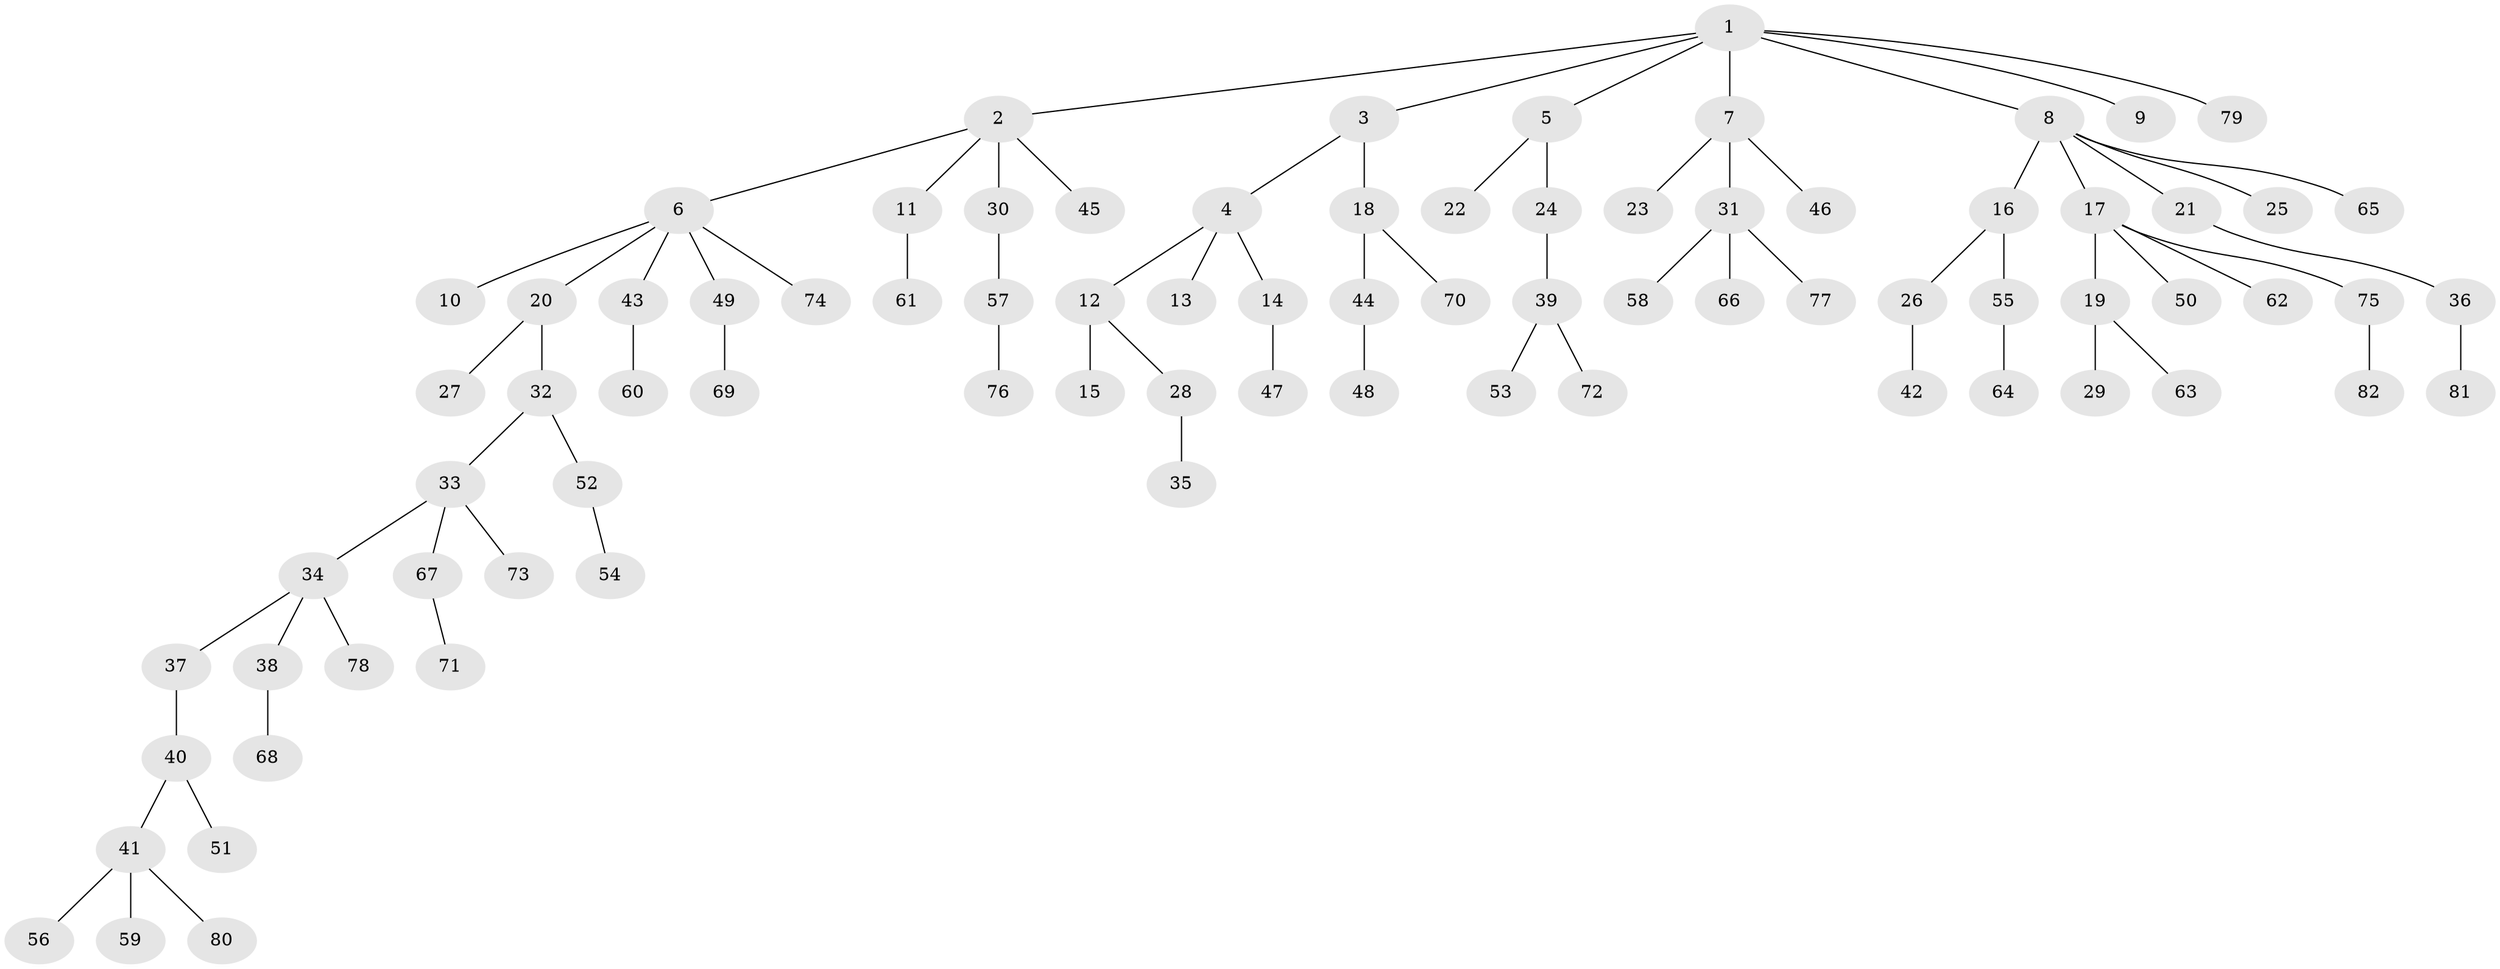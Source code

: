 // coarse degree distribution, {6: 0.05555555555555555, 5: 0.05555555555555555, 4: 0.037037037037037035, 2: 0.12962962962962962, 3: 0.1111111111111111, 1: 0.6111111111111112}
// Generated by graph-tools (version 1.1) at 2025/52/02/27/25 19:52:12]
// undirected, 82 vertices, 81 edges
graph export_dot {
graph [start="1"]
  node [color=gray90,style=filled];
  1;
  2;
  3;
  4;
  5;
  6;
  7;
  8;
  9;
  10;
  11;
  12;
  13;
  14;
  15;
  16;
  17;
  18;
  19;
  20;
  21;
  22;
  23;
  24;
  25;
  26;
  27;
  28;
  29;
  30;
  31;
  32;
  33;
  34;
  35;
  36;
  37;
  38;
  39;
  40;
  41;
  42;
  43;
  44;
  45;
  46;
  47;
  48;
  49;
  50;
  51;
  52;
  53;
  54;
  55;
  56;
  57;
  58;
  59;
  60;
  61;
  62;
  63;
  64;
  65;
  66;
  67;
  68;
  69;
  70;
  71;
  72;
  73;
  74;
  75;
  76;
  77;
  78;
  79;
  80;
  81;
  82;
  1 -- 2;
  1 -- 3;
  1 -- 5;
  1 -- 7;
  1 -- 8;
  1 -- 9;
  1 -- 79;
  2 -- 6;
  2 -- 11;
  2 -- 30;
  2 -- 45;
  3 -- 4;
  3 -- 18;
  4 -- 12;
  4 -- 13;
  4 -- 14;
  5 -- 22;
  5 -- 24;
  6 -- 10;
  6 -- 20;
  6 -- 43;
  6 -- 49;
  6 -- 74;
  7 -- 23;
  7 -- 31;
  7 -- 46;
  8 -- 16;
  8 -- 17;
  8 -- 21;
  8 -- 25;
  8 -- 65;
  11 -- 61;
  12 -- 15;
  12 -- 28;
  14 -- 47;
  16 -- 26;
  16 -- 55;
  17 -- 19;
  17 -- 50;
  17 -- 62;
  17 -- 75;
  18 -- 44;
  18 -- 70;
  19 -- 29;
  19 -- 63;
  20 -- 27;
  20 -- 32;
  21 -- 36;
  24 -- 39;
  26 -- 42;
  28 -- 35;
  30 -- 57;
  31 -- 58;
  31 -- 66;
  31 -- 77;
  32 -- 33;
  32 -- 52;
  33 -- 34;
  33 -- 67;
  33 -- 73;
  34 -- 37;
  34 -- 38;
  34 -- 78;
  36 -- 81;
  37 -- 40;
  38 -- 68;
  39 -- 53;
  39 -- 72;
  40 -- 41;
  40 -- 51;
  41 -- 56;
  41 -- 59;
  41 -- 80;
  43 -- 60;
  44 -- 48;
  49 -- 69;
  52 -- 54;
  55 -- 64;
  57 -- 76;
  67 -- 71;
  75 -- 82;
}

